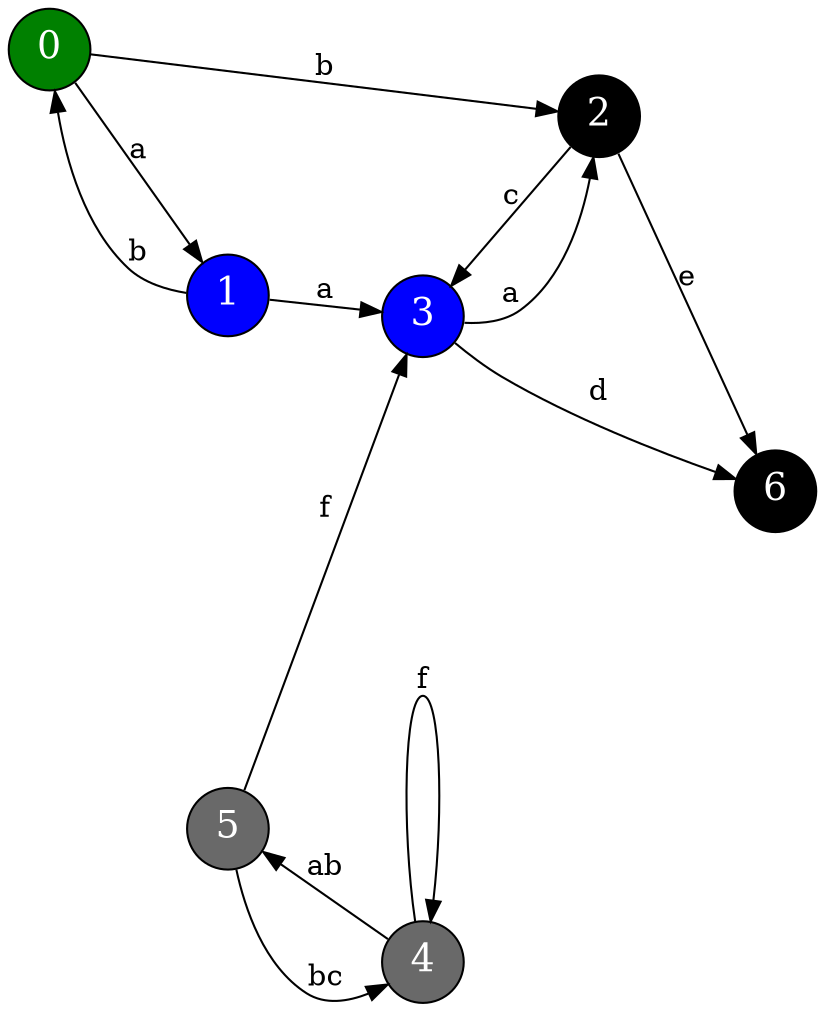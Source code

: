 digraph{
	nodesep="1.5"
	rankdir=LR
	node[shape=circle, fontsize=18 style=filled, fontcolor=white, color=black]
	0->1[label="a"]
	0->2[label="b"]
	1->0[label="b"]
	1->3[label="a"]
	2->3[label="c"]
	3->2[label="a"]
	5->3[label="f"]
	4->5[label="ab"]
	5->4[label="bc"]
	4->4[label="f"]
	3->6[label="d"]
	2->6[label="e"]
	0[fillcolor="webgreen"]
	1[fillcolor="blue"]
	3[fillcolor="blue"]
	5[fillcolor="dimgray"]
	4[fillcolor="dimgray"]
}